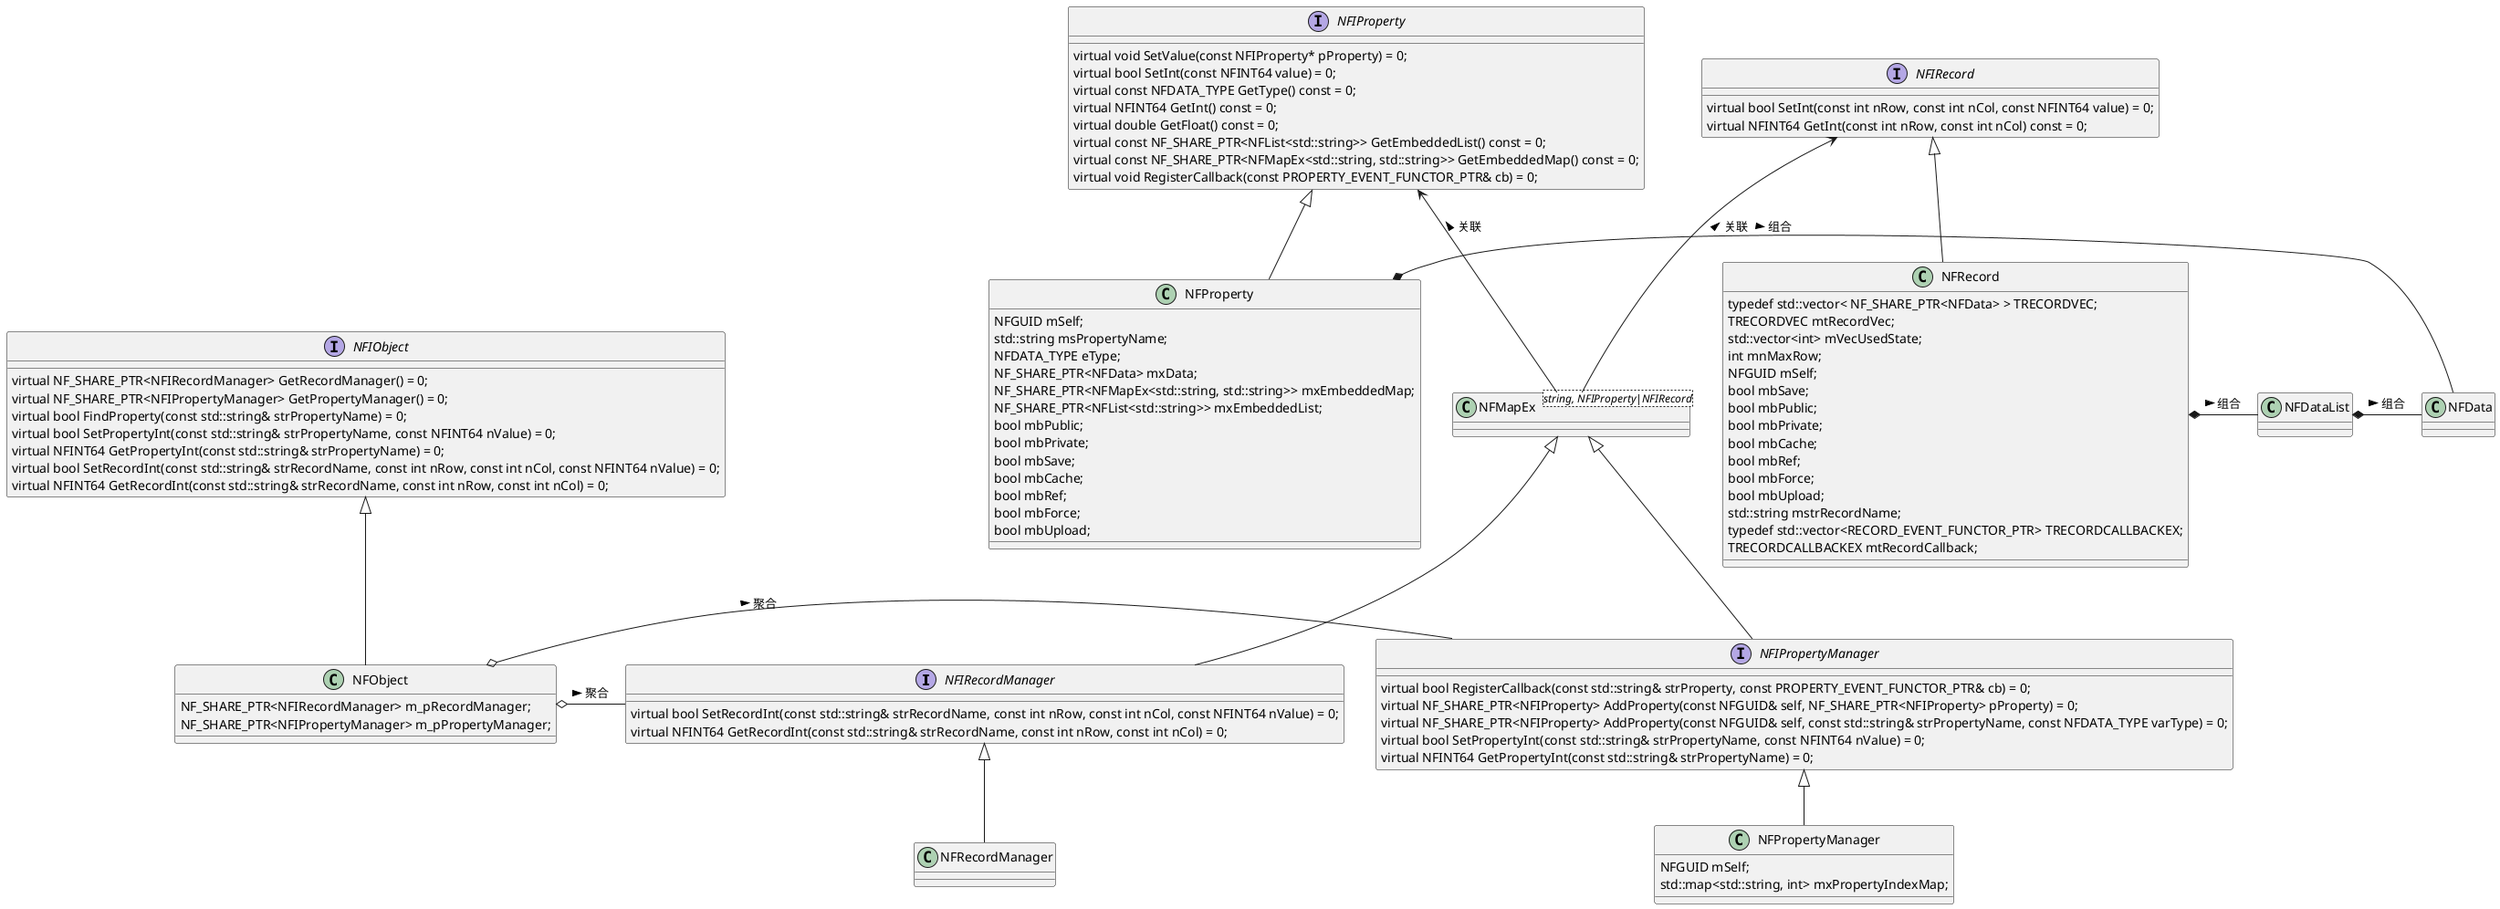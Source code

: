 @startuml
interface NFIRecordManager{
    virtual bool SetRecordInt(const std::string& strRecordName, const int nRow, const int nCol, const NFINT64 nValue) = 0;
    virtual NFINT64 GetRecordInt(const std::string& strRecordName, const int nRow, const int nCol) = 0;
}
interface NFIObject{
    virtual NF_SHARE_PTR<NFIRecordManager> GetRecordManager() = 0;
    virtual NF_SHARE_PTR<NFIPropertyManager> GetPropertyManager() = 0;
    virtual bool FindProperty(const std::string& strPropertyName) = 0;
    virtual bool SetPropertyInt(const std::string& strPropertyName, const NFINT64 nValue) = 0;
    virtual NFINT64 GetPropertyInt(const std::string& strPropertyName) = 0;
    virtual bool SetRecordInt(const std::string& strRecordName, const int nRow, const int nCol, const NFINT64 nValue) = 0;
    virtual NFINT64 GetRecordInt(const std::string& strRecordName, const int nRow, const int nCol) = 0;
}
interface NFIProperty{
	virtual void SetValue(const NFIProperty* pProperty) = 0;
	virtual bool SetInt(const NFINT64 value) = 0;
	virtual const NFDATA_TYPE GetType() const = 0;
	virtual NFINT64 GetInt() const = 0;
	virtual double GetFloat() const = 0;
	virtual const NF_SHARE_PTR<NFList<std::string>> GetEmbeddedList() const = 0;
	virtual const NF_SHARE_PTR<NFMapEx<std::string, std::string>> GetEmbeddedMap() const = 0;
	virtual void RegisterCallback(const PROPERTY_EVENT_FUNCTOR_PTR& cb) = 0;
}
interface NFIPropertyManager{
    virtual bool RegisterCallback(const std::string& strProperty, const PROPERTY_EVENT_FUNCTOR_PTR& cb) = 0;
    virtual NF_SHARE_PTR<NFIProperty> AddProperty(const NFGUID& self, NF_SHARE_PTR<NFIProperty> pProperty) = 0;
    virtual NF_SHARE_PTR<NFIProperty> AddProperty(const NFGUID& self, const std::string& strPropertyName, const NFDATA_TYPE varType) = 0;
    virtual bool SetPropertyInt(const std::string& strPropertyName, const NFINT64 nValue) = 0;
    virtual NFINT64 GetPropertyInt(const std::string& strPropertyName) = 0;
}
interface NFIRecord{
    virtual bool SetInt(const int nRow, const int nCol, const NFINT64 value) = 0;
    virtual NFINT64 GetInt(const int nRow, const int nCol) const = 0;
}
class NFRecordManager{}
class NFRecord{
    typedef std::vector< NF_SHARE_PTR<NFData> > TRECORDVEC;
	TRECORDVEC mtRecordVec;
	std::vector<int> mVecUsedState;
    int mnMaxRow;
    NFGUID mSelf;
    bool mbSave;
    bool mbPublic;
    bool mbPrivate;
	bool mbCache;
	bool mbRef;
	bool mbForce;
	bool mbUpload;
    std::string mstrRecordName;
    typedef std::vector<RECORD_EVENT_FUNCTOR_PTR> TRECORDCALLBACKEX;
    TRECORDCALLBACKEX mtRecordCallback;
}
class NFProperty{
    NFGUID mSelf;
    std::string msPropertyName;
    NFDATA_TYPE eType;
    NF_SHARE_PTR<NFData> mxData;
    NF_SHARE_PTR<NFMapEx<std::string, std::string>> mxEmbeddedMap;
    NF_SHARE_PTR<NFList<std::string>> mxEmbeddedList;
    bool mbPublic;
    bool mbPrivate;
    bool mbSave;
    bool mbCache;
	bool mbRef;
	bool mbForce;
	bool mbUpload;
}
class NFPropertyManager{
    NFGUID mSelf;
    std::map<std::string, int> mxPropertyIndexMap;
}
class NFObject{
    NF_SHARE_PTR<NFIRecordManager> m_pRecordManager;
    NF_SHARE_PTR<NFIPropertyManager> m_pPropertyManager;
}
class NFMapEx<string, NFIProperty|NFIRecord>
class NFData{}
class NFDataList{}
NFMapEx <|-- NFIPropertyManager
NFMapEx <|-- NFIRecordManager
NFIPropertyManager <|-- NFPropertyManager
NFIProperty <|-- NFProperty
NFIRecordManager <|-- NFRecordManager
NFIProperty <-- NFMapEx : < 关联
NFIRecord <-- NFMapEx : < 关联
NFIObject <|-- NFObject
NFObject o- NFIPropertyManager : 聚合 >
NFObject o- NFIRecordManager : 聚合 >
NFIRecord <|-- NFRecord
NFDataList *- NFData :  组合 >
NFRecord *- NFDataList : 组合 >
NFProperty *- NFData : 组合 >

@enduml